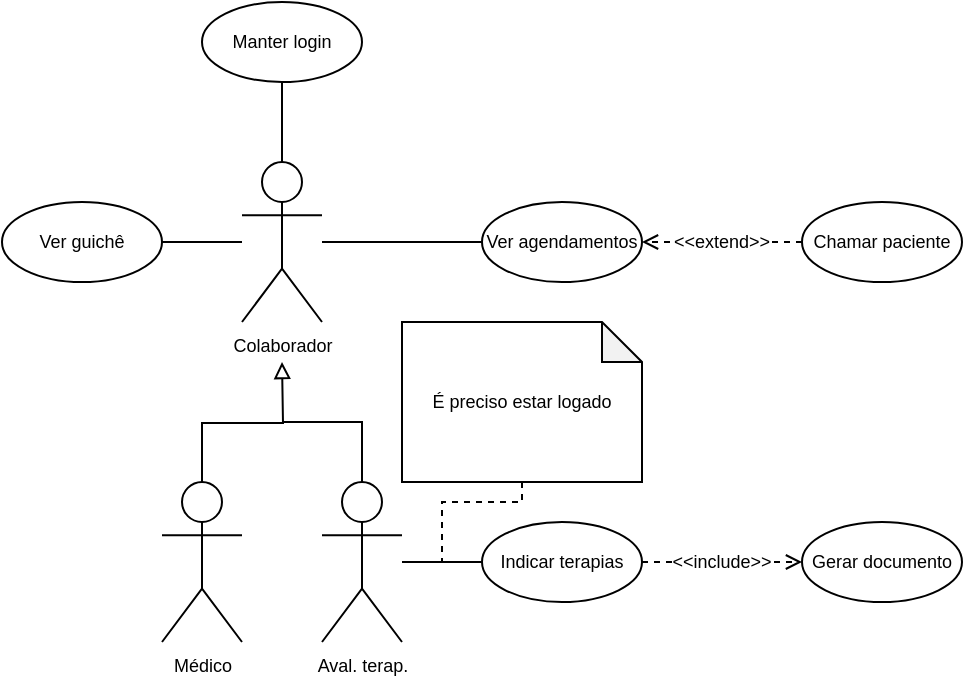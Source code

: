 <mxfile>
    <diagram id="n5dLyqRNmTKyhxqFt0SG" name="casos-uso">
        <mxGraphModel dx="298" dy="308" grid="1" gridSize="10" guides="1" tooltips="1" connect="1" arrows="1" fold="1" page="1" pageScale="1" pageWidth="1169" pageHeight="827" math="0" shadow="0">
            <root>
                <mxCell id="0"/>
                <mxCell id="1" parent="0"/>
                <mxCell id="5" value="Colaborador" style="shape=umlActor;verticalLabelPosition=bottom;verticalAlign=top;html=1;outlineConnect=0;fontSize=9;" vertex="1" parent="1">
                    <mxGeometry x="240" y="120" width="40" height="80" as="geometry"/>
                </mxCell>
                <mxCell id="13" style="edgeStyle=orthogonalEdgeStyle;html=1;endArrow=block;endFill=0;rounded=0;fontSize=9;exitX=0.5;exitY=0;exitDx=0;exitDy=0;exitPerimeter=0;" edge="1" parent="1" source="7">
                    <mxGeometry relative="1" as="geometry">
                        <mxPoint x="260" y="220" as="targetPoint"/>
                    </mxGeometry>
                </mxCell>
                <mxCell id="7" value="Médico" style="shape=umlActor;verticalLabelPosition=bottom;verticalAlign=top;html=1;outlineConnect=0;fontSize=9;" vertex="1" parent="1">
                    <mxGeometry x="200" y="280" width="40" height="80" as="geometry"/>
                </mxCell>
                <mxCell id="43" style="edgeStyle=orthogonalEdgeStyle;rounded=0;html=1;fontFamily=Helvetica;fontSize=9;startArrow=none;startFill=0;endArrow=none;endFill=0;exitX=0.5;exitY=0;exitDx=0;exitDy=0;exitPerimeter=0;" edge="1" parent="1" source="8">
                    <mxGeometry relative="1" as="geometry">
                        <mxPoint x="260" y="250" as="targetPoint"/>
                        <mxPoint x="280" y="260" as="sourcePoint"/>
                        <Array as="points">
                            <mxPoint x="300" y="250"/>
                        </Array>
                    </mxGeometry>
                </mxCell>
                <mxCell id="8" value="Aval. terap." style="shape=umlActor;verticalLabelPosition=bottom;verticalAlign=top;html=1;outlineConnect=0;fontSize=9;" vertex="1" parent="1">
                    <mxGeometry x="280" y="280" width="40" height="80" as="geometry"/>
                </mxCell>
                <mxCell id="46" value="" style="edgeStyle=orthogonalEdgeStyle;rounded=0;html=1;fontFamily=Helvetica;fontSize=9;startArrow=none;startFill=0;endArrow=none;endFill=0;" edge="1" parent="1" source="15" target="5">
                    <mxGeometry relative="1" as="geometry"/>
                </mxCell>
                <mxCell id="15" value="Manter login" style="ellipse;whiteSpace=wrap;html=1;fontSize=9;fontStyle=0" vertex="1" parent="1">
                    <mxGeometry x="220" y="40" width="80" height="40" as="geometry"/>
                </mxCell>
                <mxCell id="45" value="" style="edgeStyle=orthogonalEdgeStyle;rounded=0;html=1;fontFamily=Helvetica;fontSize=9;startArrow=none;startFill=0;endArrow=none;endFill=0;" edge="1" parent="1" source="18" target="5">
                    <mxGeometry relative="1" as="geometry"/>
                </mxCell>
                <mxCell id="18" value="Ver guichê" style="ellipse;whiteSpace=wrap;html=1;fontSize=9;fontStyle=0" vertex="1" parent="1">
                    <mxGeometry x="120" y="140" width="80" height="40" as="geometry"/>
                </mxCell>
                <mxCell id="44" value="" style="edgeStyle=orthogonalEdgeStyle;rounded=0;html=1;fontFamily=Helvetica;fontSize=9;startArrow=none;startFill=0;endArrow=none;endFill=0;" edge="1" parent="1" source="22" target="5">
                    <mxGeometry relative="1" as="geometry"/>
                </mxCell>
                <mxCell id="22" value="Ver agendamentos" style="ellipse;whiteSpace=wrap;html=1;fontSize=9;fontStyle=0" vertex="1" parent="1">
                    <mxGeometry x="360" y="140" width="80" height="40" as="geometry"/>
                </mxCell>
                <mxCell id="31" style="edgeStyle=none;rounded=0;html=1;fontFamily=Comic Sans MS;fontSize=9;endArrow=none;endFill=0;" edge="1" parent="1" source="29" target="8">
                    <mxGeometry relative="1" as="geometry"/>
                </mxCell>
                <mxCell id="39" value="" style="edgeStyle=orthogonalEdgeStyle;rounded=0;html=1;dashed=1;fontFamily=Helvetica;fontSize=9;startArrow=none;startFill=0;endArrow=open;endFill=0;" edge="1" parent="1" source="29" target="38">
                    <mxGeometry relative="1" as="geometry"/>
                </mxCell>
                <mxCell id="29" value="Indicar terapias" style="ellipse;whiteSpace=wrap;html=1;fontSize=9;fontStyle=0" vertex="1" parent="1">
                    <mxGeometry x="360" y="300" width="80" height="40" as="geometry"/>
                </mxCell>
                <mxCell id="35" value="" style="edgeStyle=orthogonalEdgeStyle;rounded=0;html=1;fontFamily=Comic Sans MS;fontSize=9;endArrow=open;endFill=0;dashed=1;" edge="1" parent="1" source="32" target="22">
                    <mxGeometry relative="1" as="geometry"/>
                </mxCell>
                <mxCell id="32" value="Chamar paciente" style="ellipse;whiteSpace=wrap;html=1;fontSize=9;fontStyle=0" vertex="1" parent="1">
                    <mxGeometry x="520" y="140" width="80" height="40" as="geometry"/>
                </mxCell>
                <mxCell id="36" value="&lt;font style=&quot;font-size: 9px;&quot;&gt;&amp;lt;&amp;lt;extend&amp;gt;&amp;gt;&lt;/font&gt;" style="text;html=1;strokeColor=none;fillColor=none;align=center;verticalAlign=middle;whiteSpace=wrap;rounded=0;fontFamily=Helvetica;fontSize=9;labelBackgroundColor=default;" vertex="1" parent="1">
                    <mxGeometry x="450" y="155" width="60" height="10" as="geometry"/>
                </mxCell>
                <mxCell id="38" value="Gerar documento" style="ellipse;whiteSpace=wrap;html=1;fontSize=9;fontStyle=0" vertex="1" parent="1">
                    <mxGeometry x="520" y="300" width="80" height="40" as="geometry"/>
                </mxCell>
                <mxCell id="40" value="&lt;font style=&quot;font-size: 9px;&quot;&gt;&amp;lt;&amp;lt;include&amp;gt;&amp;gt;&lt;/font&gt;" style="text;html=1;strokeColor=none;fillColor=none;align=center;verticalAlign=middle;whiteSpace=wrap;rounded=0;fontFamily=Helvetica;fontSize=9;labelBackgroundColor=default;" vertex="1" parent="1">
                    <mxGeometry x="450" y="315" width="60" height="10" as="geometry"/>
                </mxCell>
                <mxCell id="48" style="edgeStyle=orthogonalEdgeStyle;rounded=0;html=1;fontFamily=Helvetica;fontSize=9;startArrow=none;startFill=0;endArrow=none;endFill=0;dashed=1;" edge="1" parent="1" source="47">
                    <mxGeometry relative="1" as="geometry">
                        <mxPoint x="340" y="320" as="targetPoint"/>
                        <Array as="points">
                            <mxPoint x="380" y="290"/>
                            <mxPoint x="340" y="290"/>
                        </Array>
                    </mxGeometry>
                </mxCell>
                <mxCell id="47" value="É preciso estar logado" style="shape=note;whiteSpace=wrap;html=1;backgroundOutline=1;darkOpacity=0.05;labelBackgroundColor=default;fontFamily=Helvetica;fontSize=9;size=20;" vertex="1" parent="1">
                    <mxGeometry x="320" y="200" width="120" height="80" as="geometry"/>
                </mxCell>
            </root>
        </mxGraphModel>
    </diagram>
</mxfile>